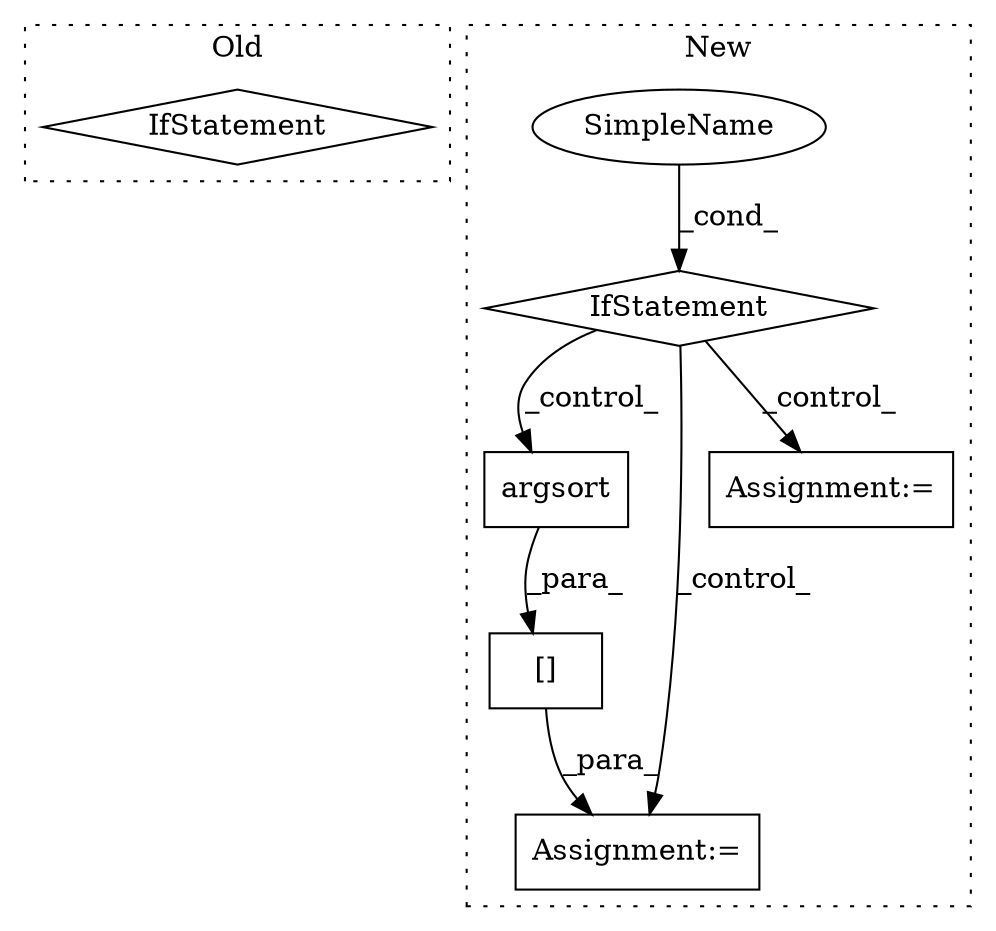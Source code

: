 digraph G {
subgraph cluster0 {
1 [label="IfStatement" a="25" s="13700" l="3" shape="diamond"];
label = "Old";
style="dotted";
}
subgraph cluster1 {
2 [label="argsort" a="32" s="13855,13871" l="8,1" shape="box"];
3 [label="Assignment:=" a="7" s="13933" l="1" shape="box"];
4 [label="[]" a="2" s="13934,13957" l="9,1" shape="box"];
5 [label="SimpleName" a="42" s="" l="" shape="ellipse"];
6 [label="IfStatement" a="25" s="13751,13794" l="4,2" shape="diamond"];
7 [label="Assignment:=" a="7" s="14033" l="1" shape="box"];
label = "New";
style="dotted";
}
2 -> 4 [label="_para_"];
4 -> 3 [label="_para_"];
5 -> 6 [label="_cond_"];
6 -> 3 [label="_control_"];
6 -> 2 [label="_control_"];
6 -> 7 [label="_control_"];
}
